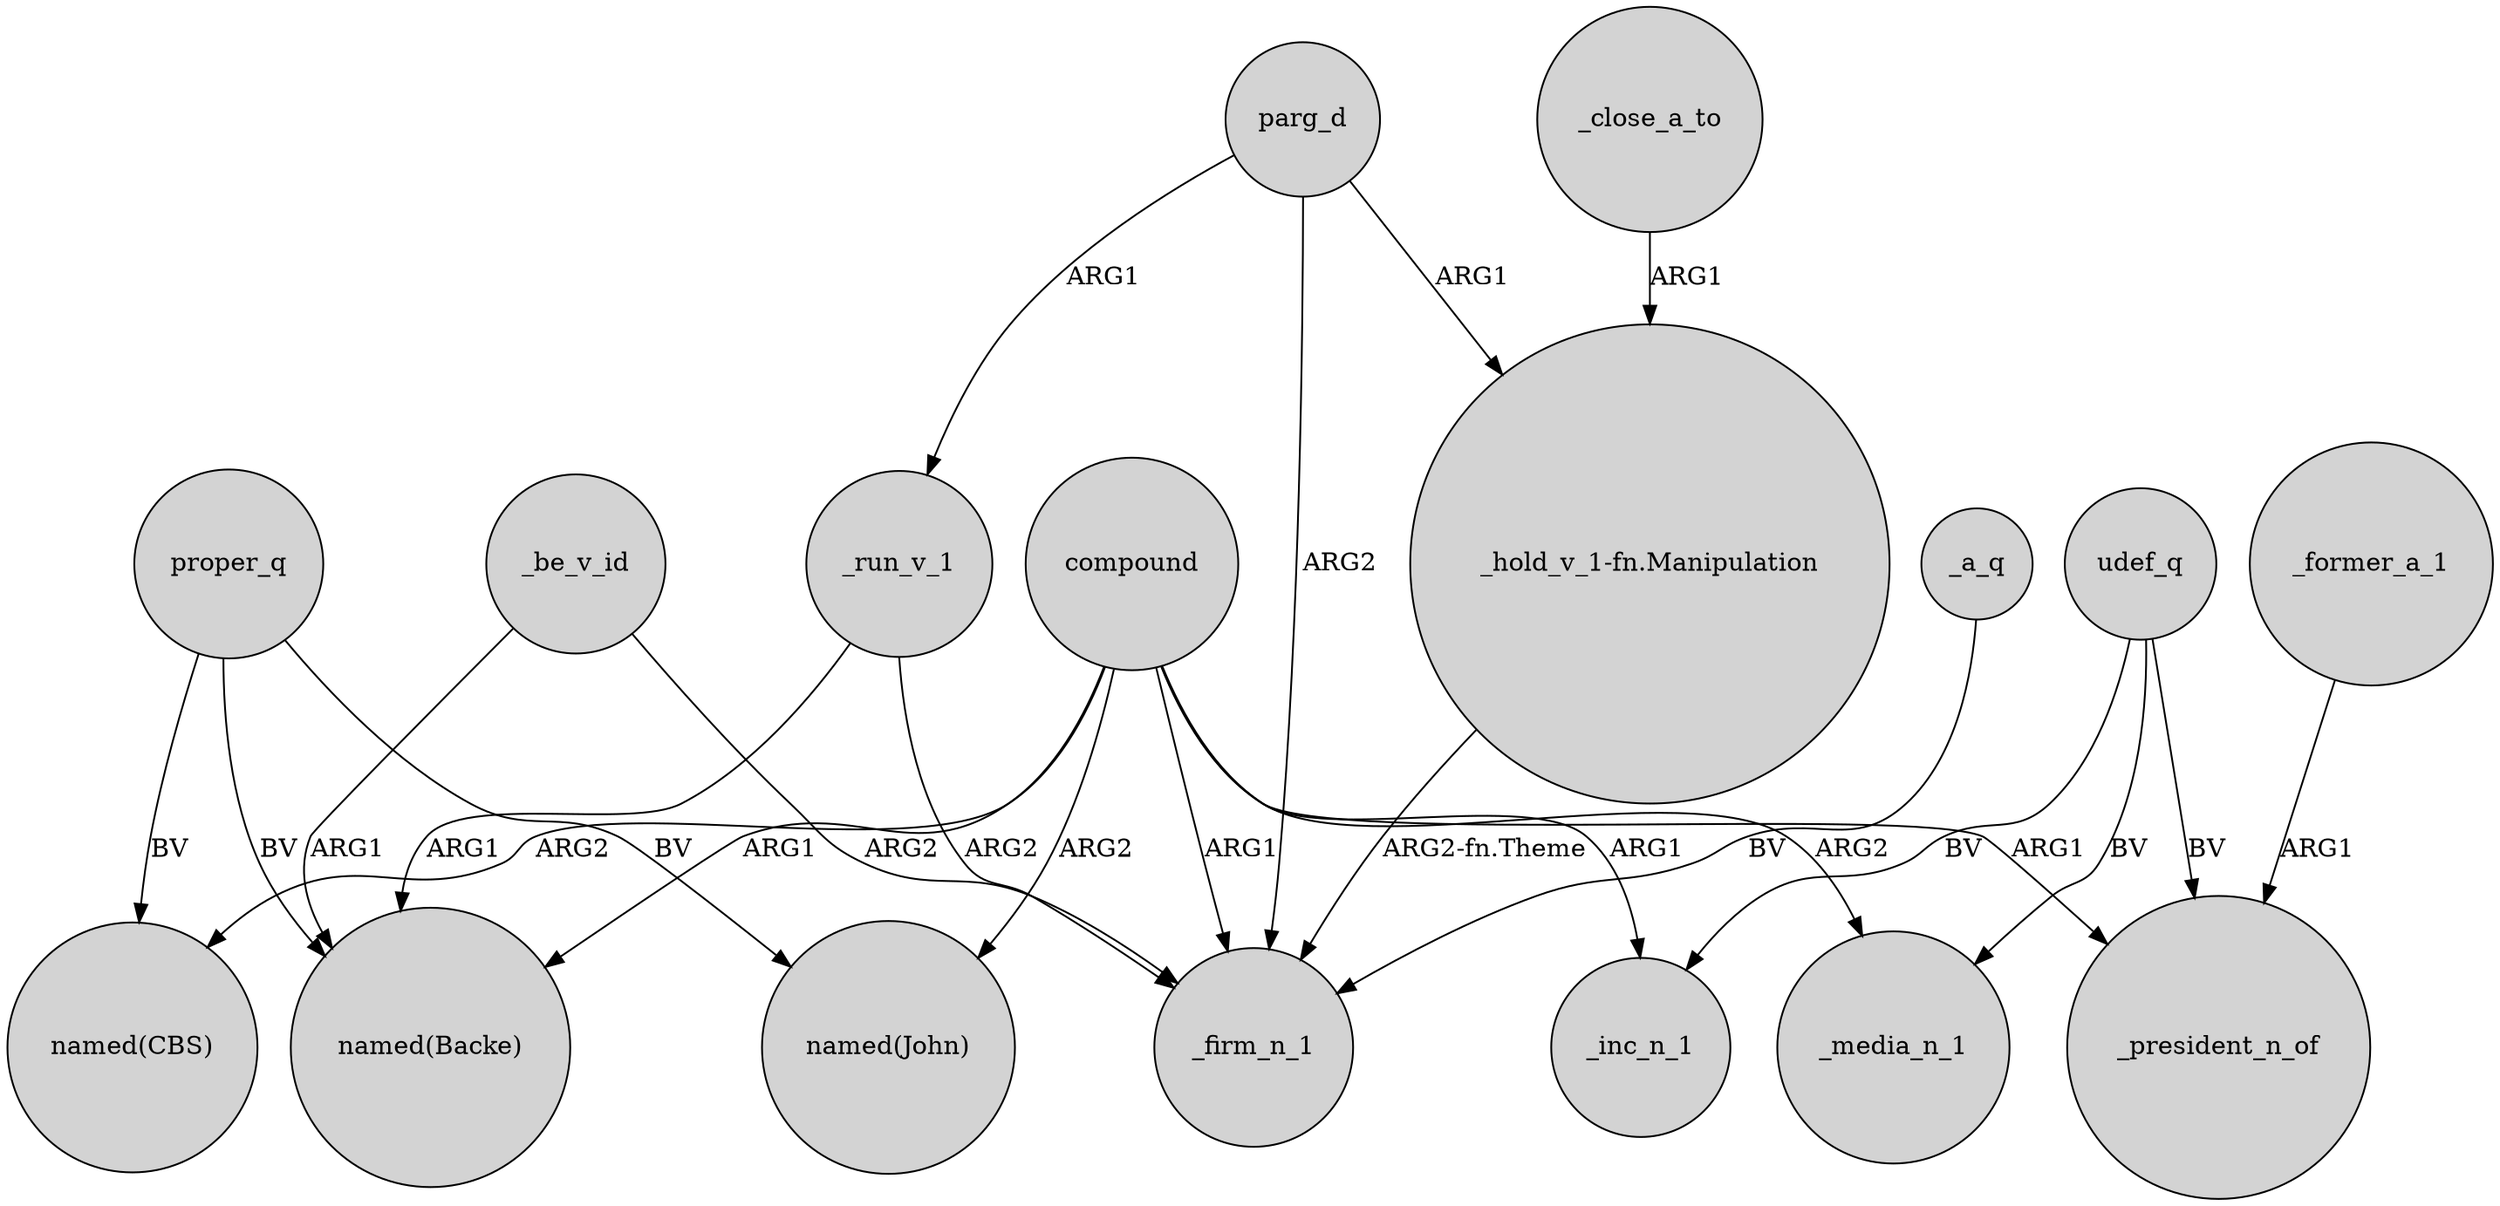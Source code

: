 digraph {
	node [shape=circle style=filled]
	compound -> "named(John)" [label=ARG2]
	_former_a_1 -> _president_n_of [label=ARG1]
	"_hold_v_1-fn.Manipulation" -> _firm_n_1 [label="ARG2-fn.Theme"]
	udef_q -> _inc_n_1 [label=BV]
	proper_q -> "named(CBS)" [label=BV]
	_run_v_1 -> "named(Backe)" [label=ARG1]
	_run_v_1 -> _firm_n_1 [label=ARG2]
	_a_q -> _firm_n_1 [label=BV]
	udef_q -> _media_n_1 [label=BV]
	parg_d -> _run_v_1 [label=ARG1]
	_be_v_id -> "named(Backe)" [label=ARG1]
	proper_q -> "named(Backe)" [label=BV]
	compound -> _media_n_1 [label=ARG2]
	parg_d -> "_hold_v_1-fn.Manipulation" [label=ARG1]
	compound -> "named(CBS)" [label=ARG2]
	compound -> _president_n_of [label=ARG1]
	udef_q -> _president_n_of [label=BV]
	compound -> _firm_n_1 [label=ARG1]
	_be_v_id -> _firm_n_1 [label=ARG2]
	compound -> "named(Backe)" [label=ARG1]
	_close_a_to -> "_hold_v_1-fn.Manipulation" [label=ARG1]
	compound -> _inc_n_1 [label=ARG1]
	proper_q -> "named(John)" [label=BV]
	parg_d -> _firm_n_1 [label=ARG2]
}
